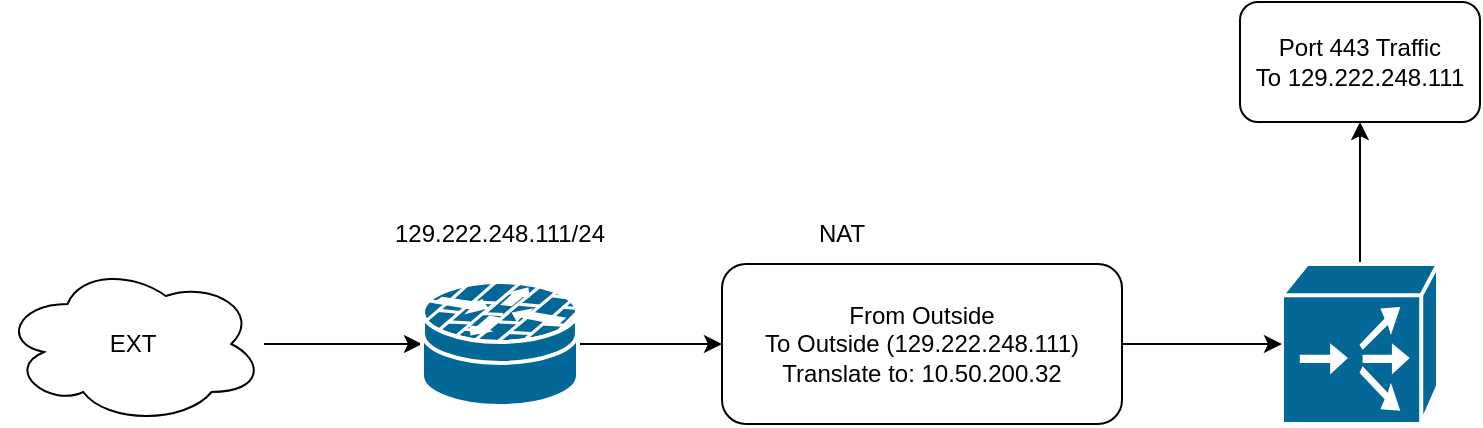 <mxfile version="28.1.0">
  <diagram name="Page-1" id="eWkpxLeMt_ej3QvNCGi4">
    <mxGraphModel dx="1412" dy="737" grid="1" gridSize="10" guides="1" tooltips="1" connect="1" arrows="1" fold="1" page="1" pageScale="1" pageWidth="850" pageHeight="1100" math="0" shadow="0">
      <root>
        <mxCell id="0" />
        <mxCell id="1" parent="0" />
        <mxCell id="16EwfIuZahun2yzmNZ7N-12" value="" style="edgeStyle=orthogonalEdgeStyle;rounded=0;orthogonalLoop=1;jettySize=auto;html=1;" edge="1" parent="1" source="16EwfIuZahun2yzmNZ7N-1" target="16EwfIuZahun2yzmNZ7N-11">
          <mxGeometry relative="1" as="geometry" />
        </mxCell>
        <mxCell id="16EwfIuZahun2yzmNZ7N-1" value="" style="shape=mxgraph.cisco.directors.localdirector;sketch=0;html=1;pointerEvents=1;dashed=0;fillColor=#036897;strokeColor=#ffffff;strokeWidth=2;verticalLabelPosition=bottom;verticalAlign=top;align=center;outlineConnect=0;" vertex="1" parent="1">
          <mxGeometry x="640" y="291" width="78" height="80" as="geometry" />
        </mxCell>
        <mxCell id="16EwfIuZahun2yzmNZ7N-4" value="" style="edgeStyle=orthogonalEdgeStyle;rounded=0;orthogonalLoop=1;jettySize=auto;html=1;" edge="1" parent="1" source="16EwfIuZahun2yzmNZ7N-2" target="16EwfIuZahun2yzmNZ7N-3">
          <mxGeometry relative="1" as="geometry" />
        </mxCell>
        <mxCell id="16EwfIuZahun2yzmNZ7N-2" value="EXT" style="ellipse;shape=cloud;whiteSpace=wrap;html=1;" vertex="1" parent="1">
          <mxGeometry y="291" width="131" height="80" as="geometry" />
        </mxCell>
        <mxCell id="16EwfIuZahun2yzmNZ7N-8" value="" style="edgeStyle=orthogonalEdgeStyle;rounded=0;orthogonalLoop=1;jettySize=auto;html=1;" edge="1" parent="1" source="16EwfIuZahun2yzmNZ7N-3" target="16EwfIuZahun2yzmNZ7N-7">
          <mxGeometry relative="1" as="geometry" />
        </mxCell>
        <mxCell id="16EwfIuZahun2yzmNZ7N-3" value="" style="shape=mxgraph.cisco.security.router_firewall;sketch=0;html=1;pointerEvents=1;dashed=0;fillColor=#036897;strokeColor=#ffffff;strokeWidth=2;verticalLabelPosition=bottom;verticalAlign=top;align=center;outlineConnect=0;" vertex="1" parent="1">
          <mxGeometry x="210.0" y="300" width="78" height="62" as="geometry" />
        </mxCell>
        <mxCell id="16EwfIuZahun2yzmNZ7N-5" value="129.222.248.111/24" style="text;html=1;align=center;verticalAlign=middle;whiteSpace=wrap;rounded=0;" vertex="1" parent="1">
          <mxGeometry x="194" y="261" width="110" height="30" as="geometry" />
        </mxCell>
        <mxCell id="16EwfIuZahun2yzmNZ7N-10" value="" style="edgeStyle=orthogonalEdgeStyle;rounded=0;orthogonalLoop=1;jettySize=auto;html=1;" edge="1" parent="1" source="16EwfIuZahun2yzmNZ7N-7" target="16EwfIuZahun2yzmNZ7N-1">
          <mxGeometry relative="1" as="geometry" />
        </mxCell>
        <mxCell id="16EwfIuZahun2yzmNZ7N-7" value="From Outside&lt;div&gt;To Outside (&lt;span style=&quot;background-color: transparent; color: light-dark(rgb(0, 0, 0), rgb(255, 255, 255));&quot;&gt;129.222.248.111)&lt;/span&gt;&lt;/div&gt;&lt;div&gt;&lt;span style=&quot;background-color: transparent; color: light-dark(rgb(0, 0, 0), rgb(255, 255, 255));&quot;&gt;Translate to: 10.50.200.32&lt;/span&gt;&lt;/div&gt;" style="rounded=1;whiteSpace=wrap;html=1;" vertex="1" parent="1">
          <mxGeometry x="360" y="291" width="200" height="80" as="geometry" />
        </mxCell>
        <mxCell id="16EwfIuZahun2yzmNZ7N-9" value="NAT" style="text;html=1;align=center;verticalAlign=middle;whiteSpace=wrap;rounded=0;" vertex="1" parent="1">
          <mxGeometry x="390" y="261" width="60" height="30" as="geometry" />
        </mxCell>
        <mxCell id="16EwfIuZahun2yzmNZ7N-11" value="Port 443 Traffic&lt;div&gt;To 129.222.248.111&lt;/div&gt;" style="rounded=1;whiteSpace=wrap;html=1;" vertex="1" parent="1">
          <mxGeometry x="619" y="160" width="120" height="60" as="geometry" />
        </mxCell>
      </root>
    </mxGraphModel>
  </diagram>
</mxfile>
